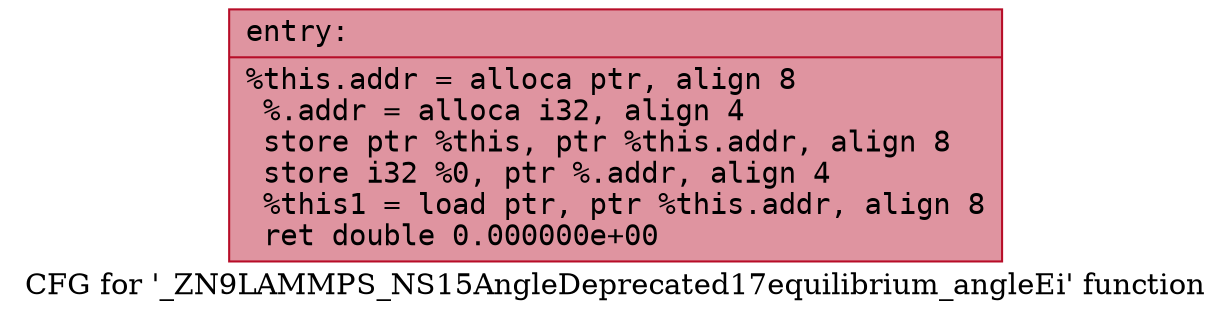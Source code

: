 digraph "CFG for '_ZN9LAMMPS_NS15AngleDeprecated17equilibrium_angleEi' function" {
	label="CFG for '_ZN9LAMMPS_NS15AngleDeprecated17equilibrium_angleEi' function";

	Node0x558c1803f4c0 [shape=record,color="#b70d28ff", style=filled, fillcolor="#b70d2870" fontname="Courier",label="{entry:\l|  %this.addr = alloca ptr, align 8\l  %.addr = alloca i32, align 4\l  store ptr %this, ptr %this.addr, align 8\l  store i32 %0, ptr %.addr, align 4\l  %this1 = load ptr, ptr %this.addr, align 8\l  ret double 0.000000e+00\l}"];
}
